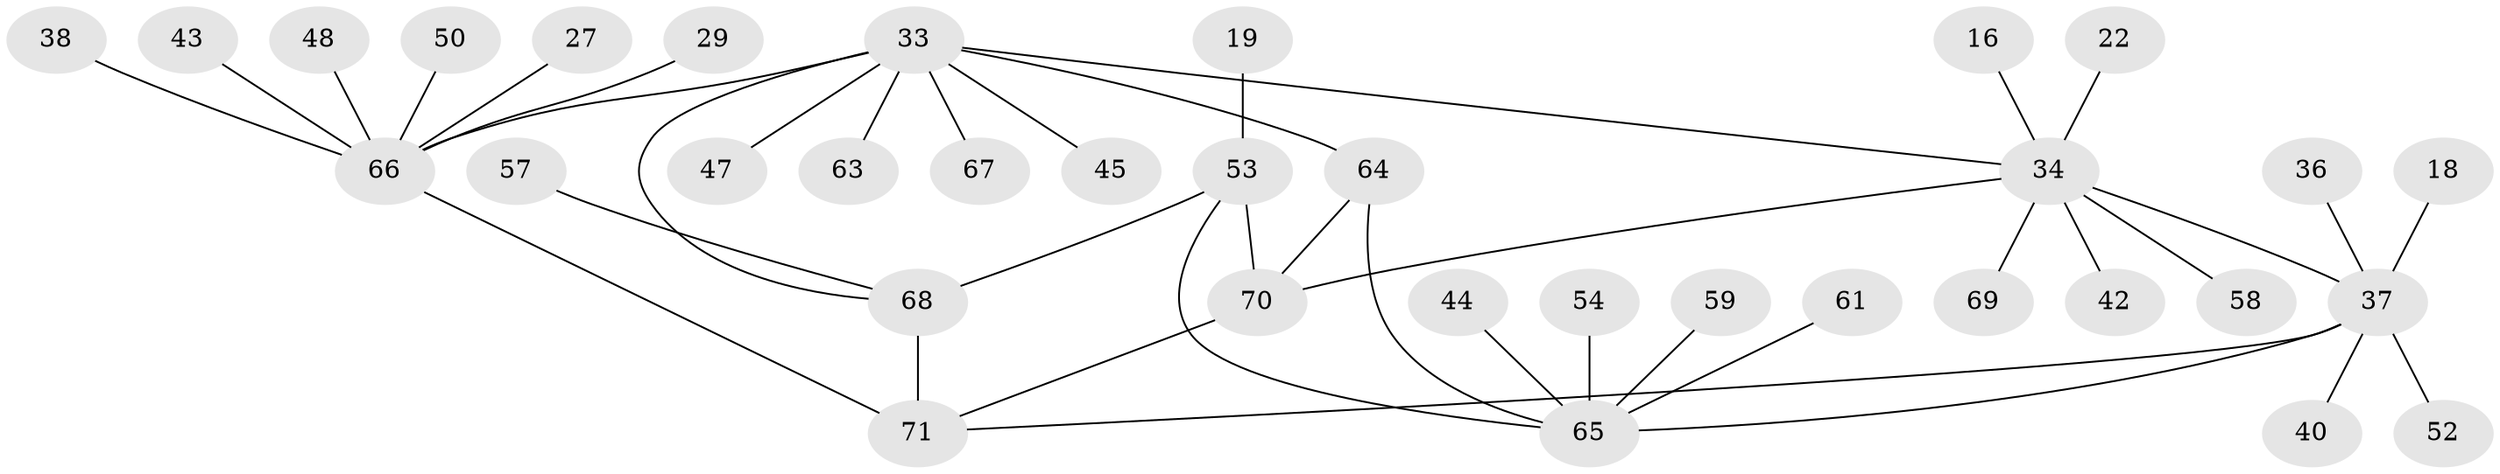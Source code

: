 // original degree distribution, {4: 0.08450704225352113, 11: 0.028169014084507043, 5: 0.014084507042253521, 10: 0.028169014084507043, 6: 0.014084507042253521, 3: 0.04225352112676056, 9: 0.014084507042253521, 8: 0.014084507042253521, 1: 0.5774647887323944, 2: 0.18309859154929578}
// Generated by graph-tools (version 1.1) at 2025/55/03/09/25 04:55:22]
// undirected, 35 vertices, 41 edges
graph export_dot {
graph [start="1"]
  node [color=gray90,style=filled];
  16;
  18;
  19;
  22;
  27;
  29;
  33 [super="+30"];
  34 [super="+9"];
  36;
  37 [super="+13"];
  38;
  40;
  42;
  43;
  44;
  45;
  47;
  48 [super="+46"];
  50;
  52;
  53 [super="+6"];
  54;
  57;
  58 [super="+20"];
  59;
  61;
  63;
  64 [super="+12"];
  65 [super="+51+15"];
  66 [super="+25+2"];
  67;
  68 [super="+4+31+41+49+56"];
  69;
  70 [super="+39+8+28+62"];
  71 [super="+35"];
  16 -- 34;
  18 -- 37;
  19 -- 53;
  22 -- 34;
  27 -- 66;
  29 -- 66;
  33 -- 66 [weight=2];
  33 -- 67;
  33 -- 68;
  33 -- 34;
  33 -- 45;
  33 -- 47;
  33 -- 63;
  33 -- 64 [weight=2];
  34 -- 37 [weight=2];
  34 -- 69;
  34 -- 70 [weight=2];
  34 -- 42;
  34 -- 58;
  36 -- 37;
  37 -- 40;
  37 -- 52;
  37 -- 71;
  37 -- 65 [weight=2];
  38 -- 66;
  43 -- 66;
  44 -- 65;
  48 -- 66;
  50 -- 66;
  53 -- 68 [weight=2];
  53 -- 70;
  53 -- 65 [weight=2];
  54 -- 65;
  57 -- 68;
  59 -- 65;
  61 -- 65;
  64 -- 70;
  64 -- 65;
  66 -- 71 [weight=2];
  68 -- 71;
  70 -- 71;
}
